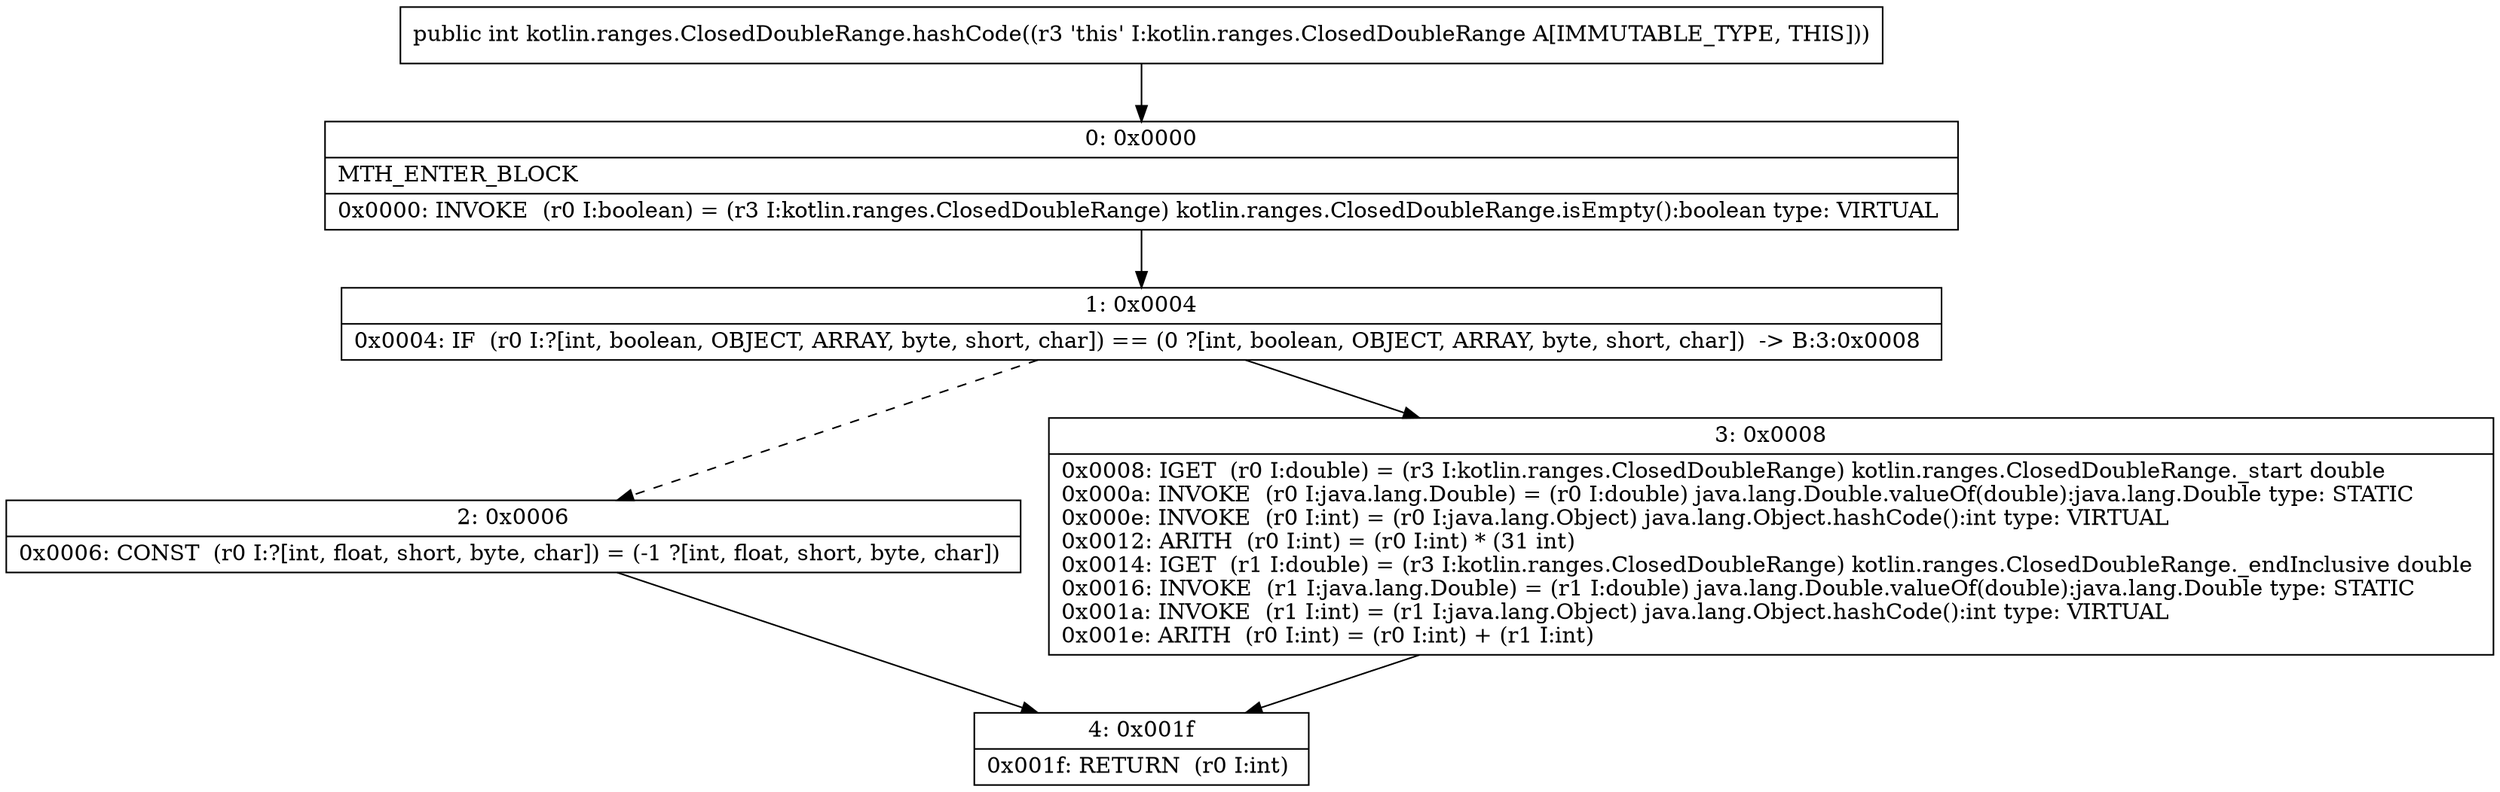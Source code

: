 digraph "CFG forkotlin.ranges.ClosedDoubleRange.hashCode()I" {
Node_0 [shape=record,label="{0\:\ 0x0000|MTH_ENTER_BLOCK\l|0x0000: INVOKE  (r0 I:boolean) = (r3 I:kotlin.ranges.ClosedDoubleRange) kotlin.ranges.ClosedDoubleRange.isEmpty():boolean type: VIRTUAL \l}"];
Node_1 [shape=record,label="{1\:\ 0x0004|0x0004: IF  (r0 I:?[int, boolean, OBJECT, ARRAY, byte, short, char]) == (0 ?[int, boolean, OBJECT, ARRAY, byte, short, char])  \-\> B:3:0x0008 \l}"];
Node_2 [shape=record,label="{2\:\ 0x0006|0x0006: CONST  (r0 I:?[int, float, short, byte, char]) = (\-1 ?[int, float, short, byte, char]) \l}"];
Node_3 [shape=record,label="{3\:\ 0x0008|0x0008: IGET  (r0 I:double) = (r3 I:kotlin.ranges.ClosedDoubleRange) kotlin.ranges.ClosedDoubleRange._start double \l0x000a: INVOKE  (r0 I:java.lang.Double) = (r0 I:double) java.lang.Double.valueOf(double):java.lang.Double type: STATIC \l0x000e: INVOKE  (r0 I:int) = (r0 I:java.lang.Object) java.lang.Object.hashCode():int type: VIRTUAL \l0x0012: ARITH  (r0 I:int) = (r0 I:int) * (31 int) \l0x0014: IGET  (r1 I:double) = (r3 I:kotlin.ranges.ClosedDoubleRange) kotlin.ranges.ClosedDoubleRange._endInclusive double \l0x0016: INVOKE  (r1 I:java.lang.Double) = (r1 I:double) java.lang.Double.valueOf(double):java.lang.Double type: STATIC \l0x001a: INVOKE  (r1 I:int) = (r1 I:java.lang.Object) java.lang.Object.hashCode():int type: VIRTUAL \l0x001e: ARITH  (r0 I:int) = (r0 I:int) + (r1 I:int) \l}"];
Node_4 [shape=record,label="{4\:\ 0x001f|0x001f: RETURN  (r0 I:int) \l}"];
MethodNode[shape=record,label="{public int kotlin.ranges.ClosedDoubleRange.hashCode((r3 'this' I:kotlin.ranges.ClosedDoubleRange A[IMMUTABLE_TYPE, THIS])) }"];
MethodNode -> Node_0;
Node_0 -> Node_1;
Node_1 -> Node_2[style=dashed];
Node_1 -> Node_3;
Node_2 -> Node_4;
Node_3 -> Node_4;
}

